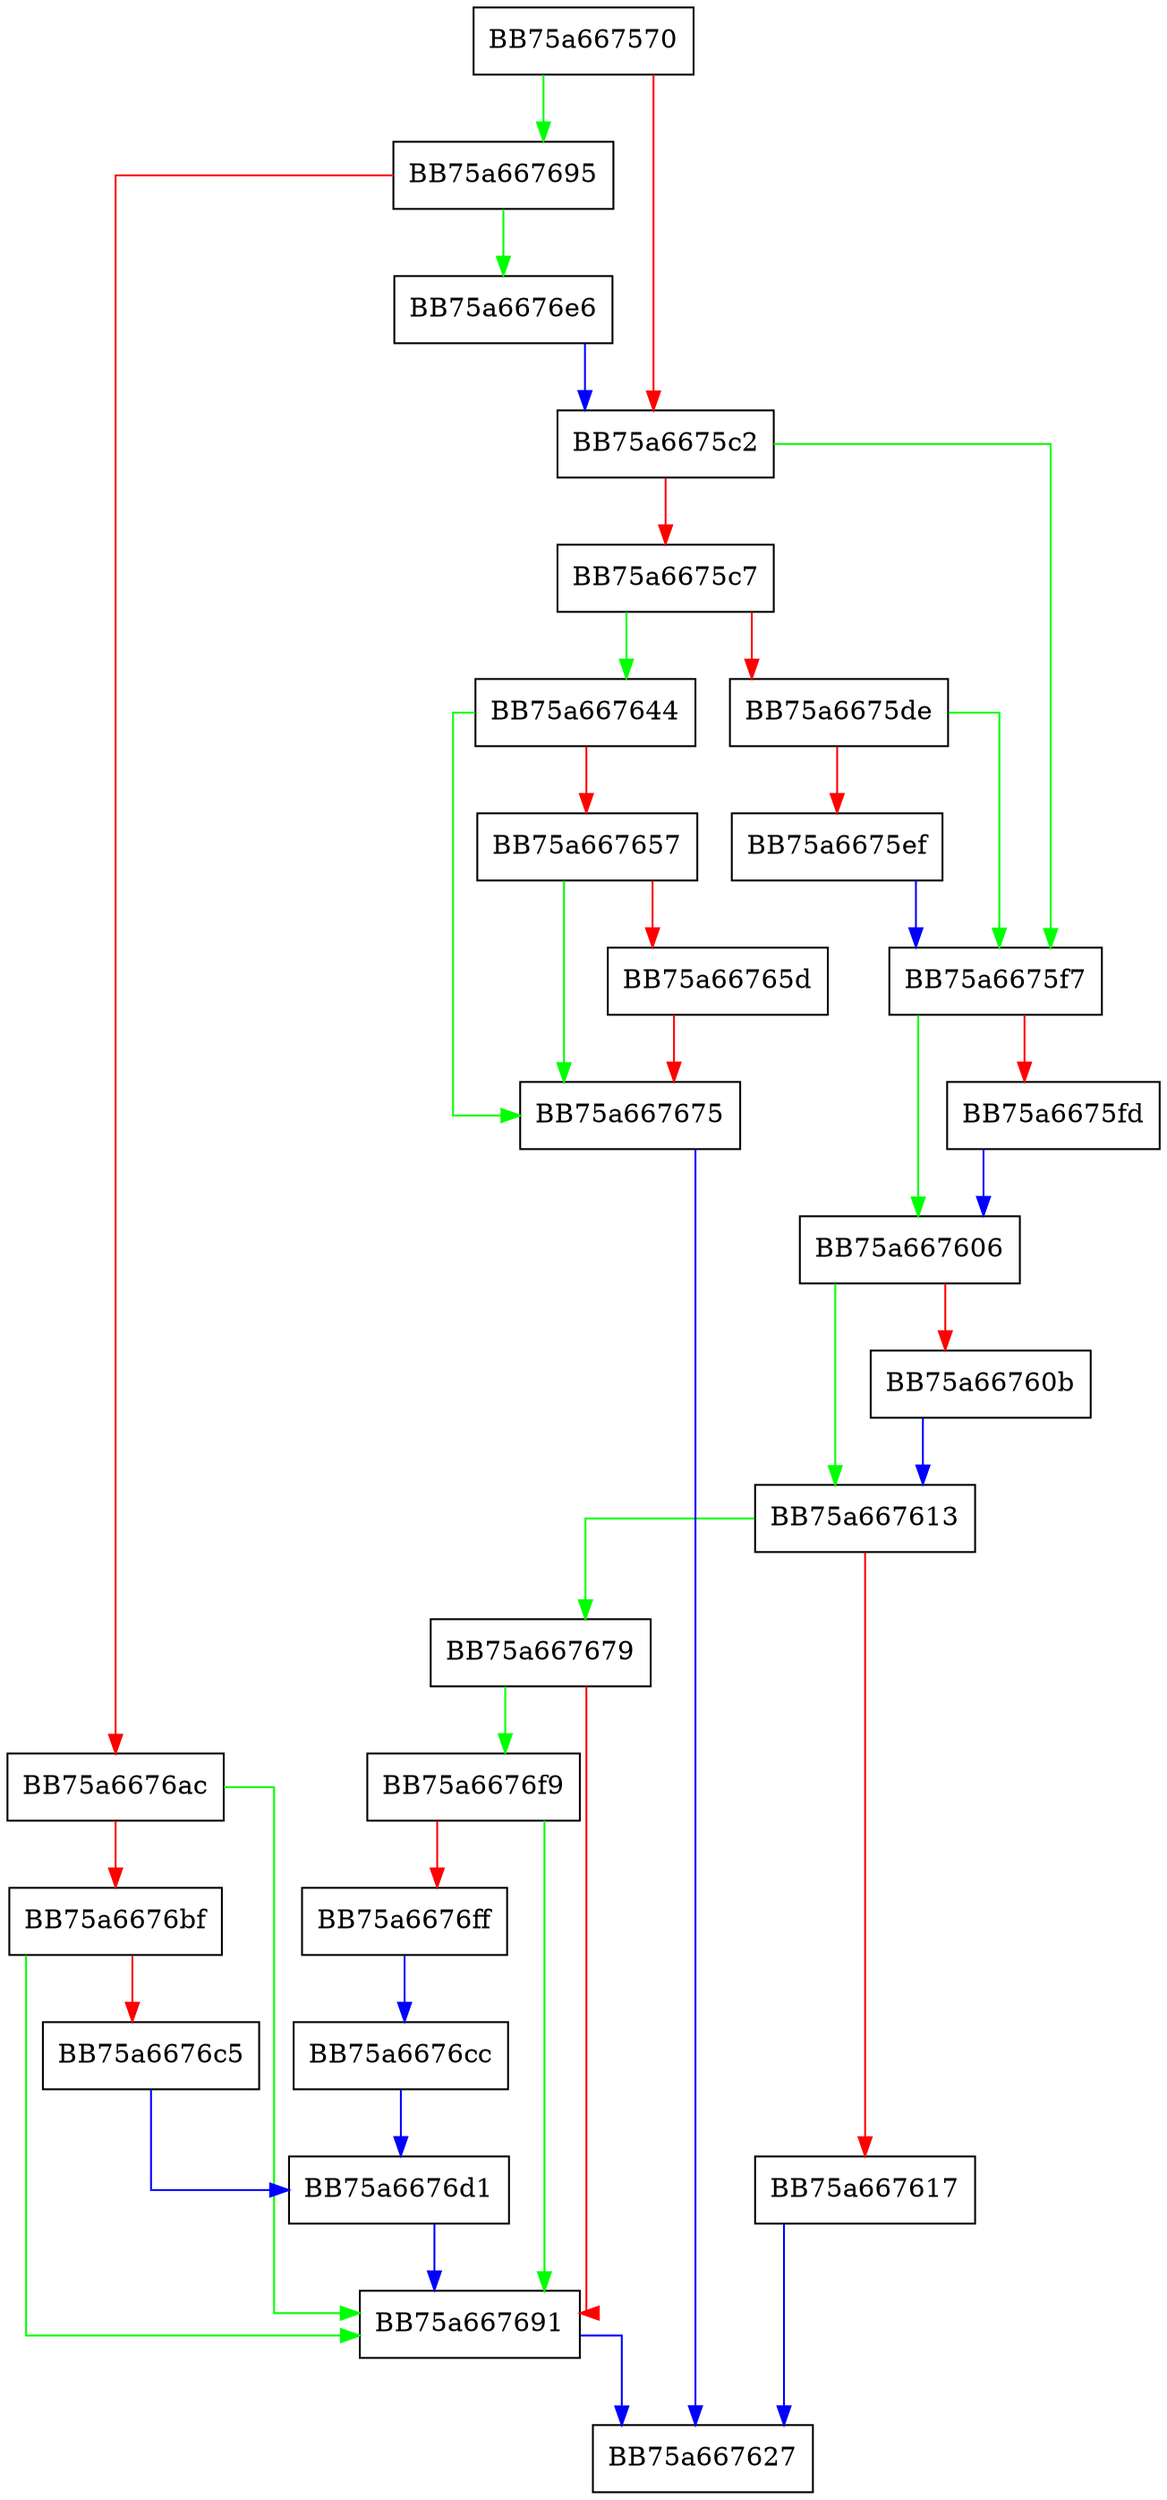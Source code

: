 digraph GetOverlayOffset {
  node [shape="box"];
  graph [splines=ortho];
  BB75a667570 -> BB75a667695 [color="green"];
  BB75a667570 -> BB75a6675c2 [color="red"];
  BB75a6675c2 -> BB75a6675f7 [color="green"];
  BB75a6675c2 -> BB75a6675c7 [color="red"];
  BB75a6675c7 -> BB75a667644 [color="green"];
  BB75a6675c7 -> BB75a6675de [color="red"];
  BB75a6675de -> BB75a6675f7 [color="green"];
  BB75a6675de -> BB75a6675ef [color="red"];
  BB75a6675ef -> BB75a6675f7 [color="blue"];
  BB75a6675f7 -> BB75a667606 [color="green"];
  BB75a6675f7 -> BB75a6675fd [color="red"];
  BB75a6675fd -> BB75a667606 [color="blue"];
  BB75a667606 -> BB75a667613 [color="green"];
  BB75a667606 -> BB75a66760b [color="red"];
  BB75a66760b -> BB75a667613 [color="blue"];
  BB75a667613 -> BB75a667679 [color="green"];
  BB75a667613 -> BB75a667617 [color="red"];
  BB75a667617 -> BB75a667627 [color="blue"];
  BB75a667644 -> BB75a667675 [color="green"];
  BB75a667644 -> BB75a667657 [color="red"];
  BB75a667657 -> BB75a667675 [color="green"];
  BB75a667657 -> BB75a66765d [color="red"];
  BB75a66765d -> BB75a667675 [color="red"];
  BB75a667675 -> BB75a667627 [color="blue"];
  BB75a667679 -> BB75a6676f9 [color="green"];
  BB75a667679 -> BB75a667691 [color="red"];
  BB75a667691 -> BB75a667627 [color="blue"];
  BB75a667695 -> BB75a6676e6 [color="green"];
  BB75a667695 -> BB75a6676ac [color="red"];
  BB75a6676ac -> BB75a667691 [color="green"];
  BB75a6676ac -> BB75a6676bf [color="red"];
  BB75a6676bf -> BB75a667691 [color="green"];
  BB75a6676bf -> BB75a6676c5 [color="red"];
  BB75a6676c5 -> BB75a6676d1 [color="blue"];
  BB75a6676cc -> BB75a6676d1 [color="blue"];
  BB75a6676d1 -> BB75a667691 [color="blue"];
  BB75a6676e6 -> BB75a6675c2 [color="blue"];
  BB75a6676f9 -> BB75a667691 [color="green"];
  BB75a6676f9 -> BB75a6676ff [color="red"];
  BB75a6676ff -> BB75a6676cc [color="blue"];
}